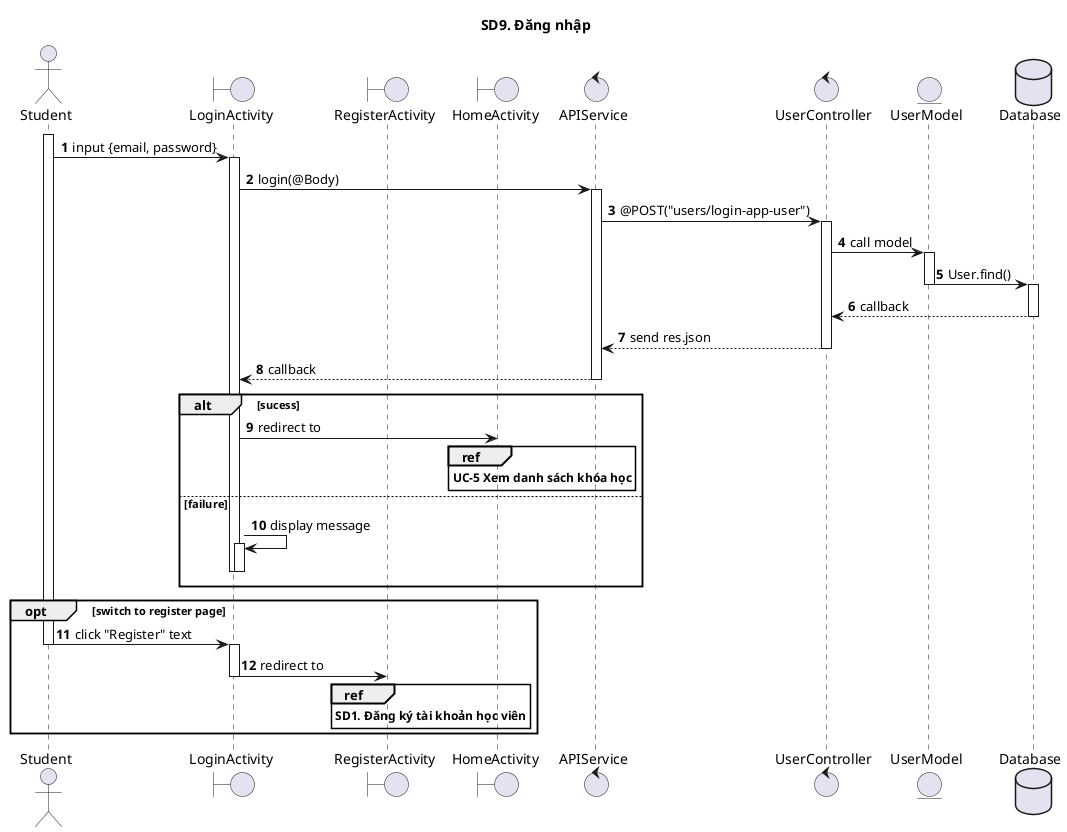 @startuml Sq

autonumber
title SD9. Đăng nhập

actor "Student"
boundary "LoginActivity"
boundary "RegisterActivity"
boundary "HomeActivity"
control "APIService"
control "UserController"
entity "UserModel"
database "Database"

activate Student
Student -> LoginActivity: input {email, password}
activate LoginActivity
LoginActivity -> APIService: login(@Body)
activate APIService
APIService -> UserController: @POST("users/login-app-user")
activate UserController
UserController -> UserModel: call model
activate UserModel
UserModel -> Database: User.find()
deactivate UserModel
activate Database
Database --> UserController: callback
deactivate Database
UserController --> APIService: send res.json
deactivate UserController
APIService --> LoginActivity: callback
deactivate APIService

alt sucess
LoginActivity -> HomeActivity: redirect to
ref over HomeActivity
**UC-5 Xem danh sách khóa học**
end ref
else failure
LoginActivity -> LoginActivity: display message
activate LoginActivity
deactivate LoginActivity
deactivate LoginActivity

end

opt switch to register page
Student -> LoginActivity: click "Register" text
deactivate Student
activate LoginActivity
LoginActivity -> RegisterActivity: redirect to
deactivate LoginActivity

ref over RegisterActivity
**SD1. Đăng ký tài khoản học viên**
end ref
end
@enduml
